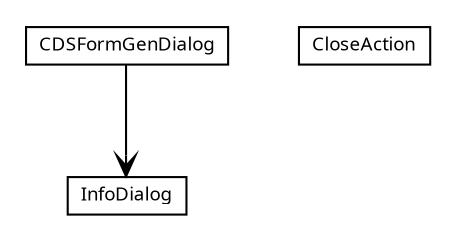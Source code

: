 #!/usr/local/bin/dot
#
# Class diagram 
# Generated by UMLGraph version R5_6 (http://www.umlgraph.org/)
#

digraph G {
	edge [fontname="Trebuchet MS",fontsize=10,labelfontname="Trebuchet MS",labelfontsize=10];
	node [fontname="Trebuchet MS",fontsize=10,shape=plaintext];
	nodesep=0.25;
	ranksep=0.5;
	// se.cambio.cds.formgen.view.dialog.InfoDialog
	c55078 [label=<<table title="se.cambio.cds.formgen.view.dialog.InfoDialog" border="0" cellborder="1" cellspacing="0" cellpadding="2" port="p" href="./InfoDialog.html">
		<tr><td><table border="0" cellspacing="0" cellpadding="1">
<tr><td align="center" balign="center"><font face="Trebuchet MS"> InfoDialog </font></td></tr>
		</table></td></tr>
		</table>>, URL="./InfoDialog.html", fontname="Trebuchet MS", fontcolor="black", fontsize=9.0];
	// se.cambio.cds.formgen.view.dialog.CDSFormGenDialog
	c55079 [label=<<table title="se.cambio.cds.formgen.view.dialog.CDSFormGenDialog" border="0" cellborder="1" cellspacing="0" cellpadding="2" port="p" href="./CDSFormGenDialog.html">
		<tr><td><table border="0" cellspacing="0" cellpadding="1">
<tr><td align="center" balign="center"><font face="Trebuchet MS"> CDSFormGenDialog </font></td></tr>
		</table></td></tr>
		</table>>, URL="./CDSFormGenDialog.html", fontname="Trebuchet MS", fontcolor="black", fontsize=9.0];
	// se.cambio.cds.formgen.view.dialog.CDSFormGenDialog.CloseAction
	c55080 [label=<<table title="se.cambio.cds.formgen.view.dialog.CDSFormGenDialog.CloseAction" border="0" cellborder="1" cellspacing="0" cellpadding="2" port="p" href="./CDSFormGenDialog.CloseAction.html">
		<tr><td><table border="0" cellspacing="0" cellpadding="1">
<tr><td align="center" balign="center"><font face="Trebuchet MS"> CloseAction </font></td></tr>
		</table></td></tr>
		</table>>, URL="./CDSFormGenDialog.CloseAction.html", fontname="Trebuchet MS", fontcolor="black", fontsize=9.0];
	// se.cambio.cds.formgen.view.dialog.CDSFormGenDialog NAVASSOC se.cambio.cds.formgen.view.dialog.InfoDialog
	c55079:p -> c55078:p [taillabel="", label="", headlabel="", fontname="Trebuchet MS", fontcolor="black", fontsize=10.0, color="black", arrowhead=open];
}

